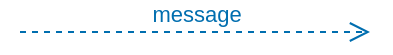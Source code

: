 <mxfile>
    <diagram id="-d94MkXw43fsQPbOM8GI" name="Page-1">
        <mxGraphModel dx="640" dy="540" grid="1" gridSize="10" guides="1" tooltips="1" connect="1" arrows="1" fold="1" page="1" pageScale="1" pageWidth="850" pageHeight="1100" math="0" shadow="0">
            <root>
                <mxCell id="0"/>
                <mxCell id="1" parent="0"/>
                <mxCell id="9" value="message" style="html=1;verticalAlign=bottom;startArrow=none;startFill=0;endArrow=open;startSize=6;endSize=8;fillColor=#1ba1e2;strokeColor=#006EAF;fontColor=#006EAF;dashed=1;labelBackgroundColor=none;" parent="1" edge="1">
                    <mxGeometry x="0.006" width="80" relative="1" as="geometry">
                        <mxPoint x="20" y="70" as="sourcePoint"/>
                        <mxPoint x="195" y="70" as="targetPoint"/>
                        <mxPoint as="offset"/>
                    </mxGeometry>
                </mxCell>
            </root>
        </mxGraphModel>
    </diagram>
</mxfile>